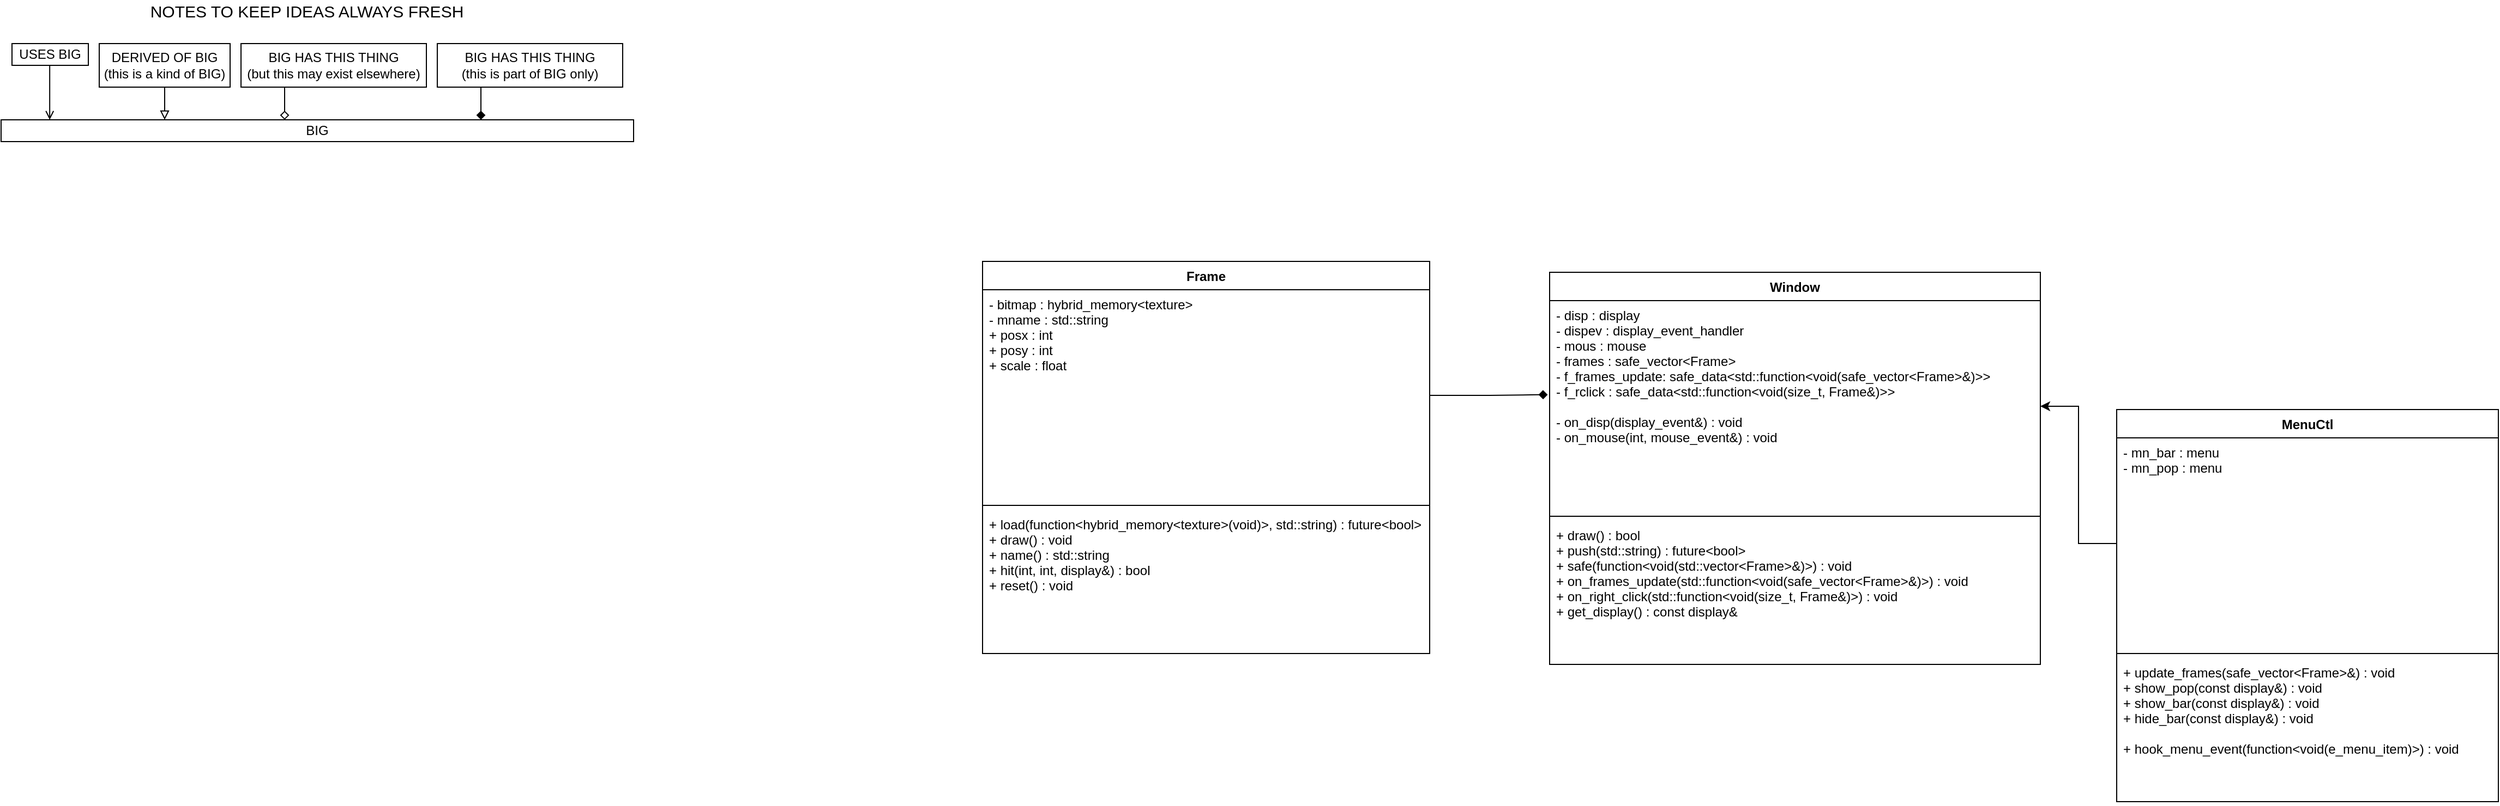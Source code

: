 <mxfile version="15.9.1" type="device"><diagram id="tkJ0EpKqC3CP_cPDNvKZ" name="Page-1"><mxGraphModel dx="3036" dy="1925" grid="1" gridSize="10" guides="1" tooltips="1" connect="1" arrows="1" fold="1" page="1" pageScale="1" pageWidth="827" pageHeight="1169" math="0" shadow="0"><root><mxCell id="0"/><mxCell id="1" parent="0"/><mxCell id="aJVMkdcldvHExDuC2Otq-1" value="" style="endArrow=open;html=1;rounded=0;endFill=0;" parent="1" edge="1"><mxGeometry width="50" height="50" relative="1" as="geometry"><mxPoint x="-1585.42" y="-1080" as="sourcePoint"/><mxPoint x="-1585.42" y="-1030" as="targetPoint"/></mxGeometry></mxCell><mxCell id="aJVMkdcldvHExDuC2Otq-2" value="" style="endArrow=block;html=1;rounded=0;endFill=0;exitX=0.5;exitY=1;exitDx=0;exitDy=0;" parent="1" source="aJVMkdcldvHExDuC2Otq-5" edge="1"><mxGeometry width="50" height="50" relative="1" as="geometry"><mxPoint x="-1480" y="-1080" as="sourcePoint"/><mxPoint x="-1480" y="-1030" as="targetPoint"/></mxGeometry></mxCell><mxCell id="aJVMkdcldvHExDuC2Otq-3" value="BIG" style="whiteSpace=wrap;html=1;strokeColor=default;" parent="1" vertex="1"><mxGeometry x="-1630" y="-1030" width="580" height="20" as="geometry"/></mxCell><mxCell id="aJVMkdcldvHExDuC2Otq-4" value="USES BIG" style="whiteSpace=wrap;html=1;strokeColor=default;" parent="1" vertex="1"><mxGeometry x="-1620" y="-1100" width="70" height="20" as="geometry"/></mxCell><mxCell id="aJVMkdcldvHExDuC2Otq-5" value="DERIVED OF BIG&lt;br&gt;(this is a kind of BIG)" style="whiteSpace=wrap;html=1;strokeColor=default;" parent="1" vertex="1"><mxGeometry x="-1540" y="-1100" width="120" height="40" as="geometry"/></mxCell><mxCell id="aJVMkdcldvHExDuC2Otq-6" style="edgeStyle=orthogonalEdgeStyle;rounded=0;orthogonalLoop=1;jettySize=auto;html=1;endArrow=diamond;endFill=0;" parent="1" source="aJVMkdcldvHExDuC2Otq-7" edge="1"><mxGeometry relative="1" as="geometry"><mxPoint x="-1370.0" y="-1030" as="targetPoint"/><Array as="points"><mxPoint x="-1370" y="-1050"/><mxPoint x="-1370" y="-1050"/></Array></mxGeometry></mxCell><mxCell id="aJVMkdcldvHExDuC2Otq-7" value="BIG HAS THIS THING&lt;br&gt;(but this may exist elsewhere)" style="whiteSpace=wrap;html=1;strokeColor=default;" parent="1" vertex="1"><mxGeometry x="-1410" y="-1100" width="170" height="40" as="geometry"/></mxCell><mxCell id="aJVMkdcldvHExDuC2Otq-8" style="edgeStyle=orthogonalEdgeStyle;rounded=0;orthogonalLoop=1;jettySize=auto;html=1;endArrow=diamond;endFill=1;" parent="1" source="aJVMkdcldvHExDuC2Otq-9" edge="1"><mxGeometry relative="1" as="geometry"><mxPoint x="-1190.0" y="-1030" as="targetPoint"/><Array as="points"><mxPoint x="-1190" y="-1050"/><mxPoint x="-1190" y="-1050"/></Array></mxGeometry></mxCell><mxCell id="aJVMkdcldvHExDuC2Otq-9" value="BIG HAS THIS THING&lt;br&gt;(this is part of BIG only)" style="whiteSpace=wrap;html=1;strokeColor=default;" parent="1" vertex="1"><mxGeometry x="-1230" y="-1100" width="170" height="40" as="geometry"/></mxCell><mxCell id="aJVMkdcldvHExDuC2Otq-10" value="&lt;font style=&quot;font-size: 15px&quot;&gt;NOTES TO KEEP IDEAS ALWAYS FRESH&lt;/font&gt;" style="text;html=1;align=center;verticalAlign=middle;resizable=0;points=[];autosize=1;strokeColor=none;fillColor=none;" parent="1" vertex="1"><mxGeometry x="-1500" y="-1140" width="300" height="20" as="geometry"/></mxCell><mxCell id="aJVMkdcldvHExDuC2Otq-11" value="Frame" style="swimlane;fontStyle=1;align=center;verticalAlign=top;childLayout=stackLayout;horizontal=1;startSize=26;horizontalStack=0;resizeParent=1;resizeParentMax=0;resizeLast=0;collapsible=1;marginBottom=0;" parent="1" vertex="1"><mxGeometry x="-730" y="-900" width="410" height="360" as="geometry"/></mxCell><mxCell id="aJVMkdcldvHExDuC2Otq-12" value="- bitmap : hybrid_memory&lt;texture&gt;&#10;- mname : std::string&#10;+ posx : int&#10;+ posy : int&#10;+ scale : float" style="text;strokeColor=none;fillColor=none;align=left;verticalAlign=top;spacingLeft=4;spacingRight=4;overflow=hidden;rotatable=0;points=[[0,0.5],[1,0.5]];portConstraint=eastwest;" parent="aJVMkdcldvHExDuC2Otq-11" vertex="1"><mxGeometry y="26" width="410" height="194" as="geometry"/></mxCell><mxCell id="aJVMkdcldvHExDuC2Otq-13" value="" style="line;strokeWidth=1;fillColor=none;align=left;verticalAlign=middle;spacingTop=-1;spacingLeft=3;spacingRight=3;rotatable=0;labelPosition=right;points=[];portConstraint=eastwest;" parent="aJVMkdcldvHExDuC2Otq-11" vertex="1"><mxGeometry y="220" width="410" height="8" as="geometry"/></mxCell><mxCell id="aJVMkdcldvHExDuC2Otq-14" value="+ load(function&lt;hybrid_memory&lt;texture&gt;(void)&gt;, std::string) : future&lt;bool&gt;&#10;+ draw() : void&#10;+ name() : std::string&#10;+ hit(int, int, display&amp;) : bool&#10;+ reset() : void" style="text;strokeColor=none;fillColor=none;align=left;verticalAlign=top;spacingLeft=4;spacingRight=4;overflow=hidden;rotatable=0;points=[[0,0.5],[1,0.5]];portConstraint=eastwest;" parent="aJVMkdcldvHExDuC2Otq-11" vertex="1"><mxGeometry y="228" width="410" height="132" as="geometry"/></mxCell><mxCell id="aJVMkdcldvHExDuC2Otq-15" value="Window" style="swimlane;fontStyle=1;align=center;verticalAlign=top;childLayout=stackLayout;horizontal=1;startSize=26;horizontalStack=0;resizeParent=1;resizeParentMax=0;resizeLast=0;collapsible=1;marginBottom=0;" parent="1" vertex="1"><mxGeometry x="-210" y="-890" width="450" height="360" as="geometry"/></mxCell><mxCell id="aJVMkdcldvHExDuC2Otq-16" value="- disp : display&#10;- dispev : display_event_handler&#10;- mous : mouse&#10;- frames : safe_vector&lt;Frame&gt;&#10;- f_frames_update: safe_data&lt;std::function&lt;void(safe_vector&lt;Frame&gt;&amp;)&gt;&gt;&#10;- f_rclick : safe_data&lt;std::function&lt;void(size_t, Frame&amp;)&gt;&gt;&#10;&#10;- on_disp(display_event&amp;) : void&#10;- on_mouse(int, mouse_event&amp;) : void" style="text;strokeColor=none;fillColor=none;align=left;verticalAlign=top;spacingLeft=4;spacingRight=4;overflow=hidden;rotatable=0;points=[[0,0.5],[1,0.5]];portConstraint=eastwest;" parent="aJVMkdcldvHExDuC2Otq-15" vertex="1"><mxGeometry y="26" width="450" height="194" as="geometry"/></mxCell><mxCell id="aJVMkdcldvHExDuC2Otq-17" value="" style="line;strokeWidth=1;fillColor=none;align=left;verticalAlign=middle;spacingTop=-1;spacingLeft=3;spacingRight=3;rotatable=0;labelPosition=right;points=[];portConstraint=eastwest;" parent="aJVMkdcldvHExDuC2Otq-15" vertex="1"><mxGeometry y="220" width="450" height="8" as="geometry"/></mxCell><mxCell id="aJVMkdcldvHExDuC2Otq-18" value="+ draw() : bool&#10;+ push(std::string) : future&lt;bool&gt;&#10;+ safe(function&lt;void(std::vector&lt;Frame&gt;&amp;)&gt;) : void&#10;+ on_frames_update(std::function&lt;void(safe_vector&lt;Frame&gt;&amp;)&gt;) : void&#10;+ on_right_click(std::function&lt;void(size_t, Frame&amp;)&gt;) : void&#10;+ get_display() : const display&amp;" style="text;strokeColor=none;fillColor=none;align=left;verticalAlign=top;spacingLeft=4;spacingRight=4;overflow=hidden;rotatable=0;points=[[0,0.5],[1,0.5]];portConstraint=eastwest;" parent="aJVMkdcldvHExDuC2Otq-15" vertex="1"><mxGeometry y="228" width="450" height="132" as="geometry"/></mxCell><mxCell id="aJVMkdcldvHExDuC2Otq-24" style="edgeStyle=orthogonalEdgeStyle;rounded=0;orthogonalLoop=1;jettySize=auto;html=1;entryX=-0.004;entryY=0.445;entryDx=0;entryDy=0;entryPerimeter=0;endArrow=diamond;endFill=1;" parent="1" source="aJVMkdcldvHExDuC2Otq-12" target="aJVMkdcldvHExDuC2Otq-16" edge="1"><mxGeometry relative="1" as="geometry"/></mxCell><mxCell id="Vs4-iHbtxrTkbIbJoqbr-1" value="MenuCtl" style="swimlane;fontStyle=1;align=center;verticalAlign=top;childLayout=stackLayout;horizontal=1;startSize=26;horizontalStack=0;resizeParent=1;resizeParentMax=0;resizeLast=0;collapsible=1;marginBottom=0;" vertex="1" parent="1"><mxGeometry x="310" y="-764" width="350" height="360" as="geometry"/></mxCell><mxCell id="Vs4-iHbtxrTkbIbJoqbr-2" value="- mn_bar : menu&#10;- mn_pop : menu" style="text;strokeColor=none;fillColor=none;align=left;verticalAlign=top;spacingLeft=4;spacingRight=4;overflow=hidden;rotatable=0;points=[[0,0.5],[1,0.5]];portConstraint=eastwest;" vertex="1" parent="Vs4-iHbtxrTkbIbJoqbr-1"><mxGeometry y="26" width="350" height="194" as="geometry"/></mxCell><mxCell id="Vs4-iHbtxrTkbIbJoqbr-3" value="" style="line;strokeWidth=1;fillColor=none;align=left;verticalAlign=middle;spacingTop=-1;spacingLeft=3;spacingRight=3;rotatable=0;labelPosition=right;points=[];portConstraint=eastwest;" vertex="1" parent="Vs4-iHbtxrTkbIbJoqbr-1"><mxGeometry y="220" width="350" height="8" as="geometry"/></mxCell><mxCell id="Vs4-iHbtxrTkbIbJoqbr-4" value="+ update_frames(safe_vector&lt;Frame&gt;&amp;) : void&#10;+ show_pop(const display&amp;) : void&#10;+ show_bar(const display&amp;) : void&#10;+ hide_bar(const display&amp;) : void&#10;&#10;+ hook_menu_event(function&lt;void(e_menu_item)&gt;) : void" style="text;strokeColor=none;fillColor=none;align=left;verticalAlign=top;spacingLeft=4;spacingRight=4;overflow=hidden;rotatable=0;points=[[0,0.5],[1,0.5]];portConstraint=eastwest;" vertex="1" parent="Vs4-iHbtxrTkbIbJoqbr-1"><mxGeometry y="228" width="350" height="132" as="geometry"/></mxCell><mxCell id="Vs4-iHbtxrTkbIbJoqbr-5" style="edgeStyle=orthogonalEdgeStyle;rounded=0;orthogonalLoop=1;jettySize=auto;html=1;entryX=1;entryY=0.5;entryDx=0;entryDy=0;" edge="1" parent="1" source="Vs4-iHbtxrTkbIbJoqbr-2" target="aJVMkdcldvHExDuC2Otq-16"><mxGeometry relative="1" as="geometry"/></mxCell></root></mxGraphModel></diagram></mxfile>